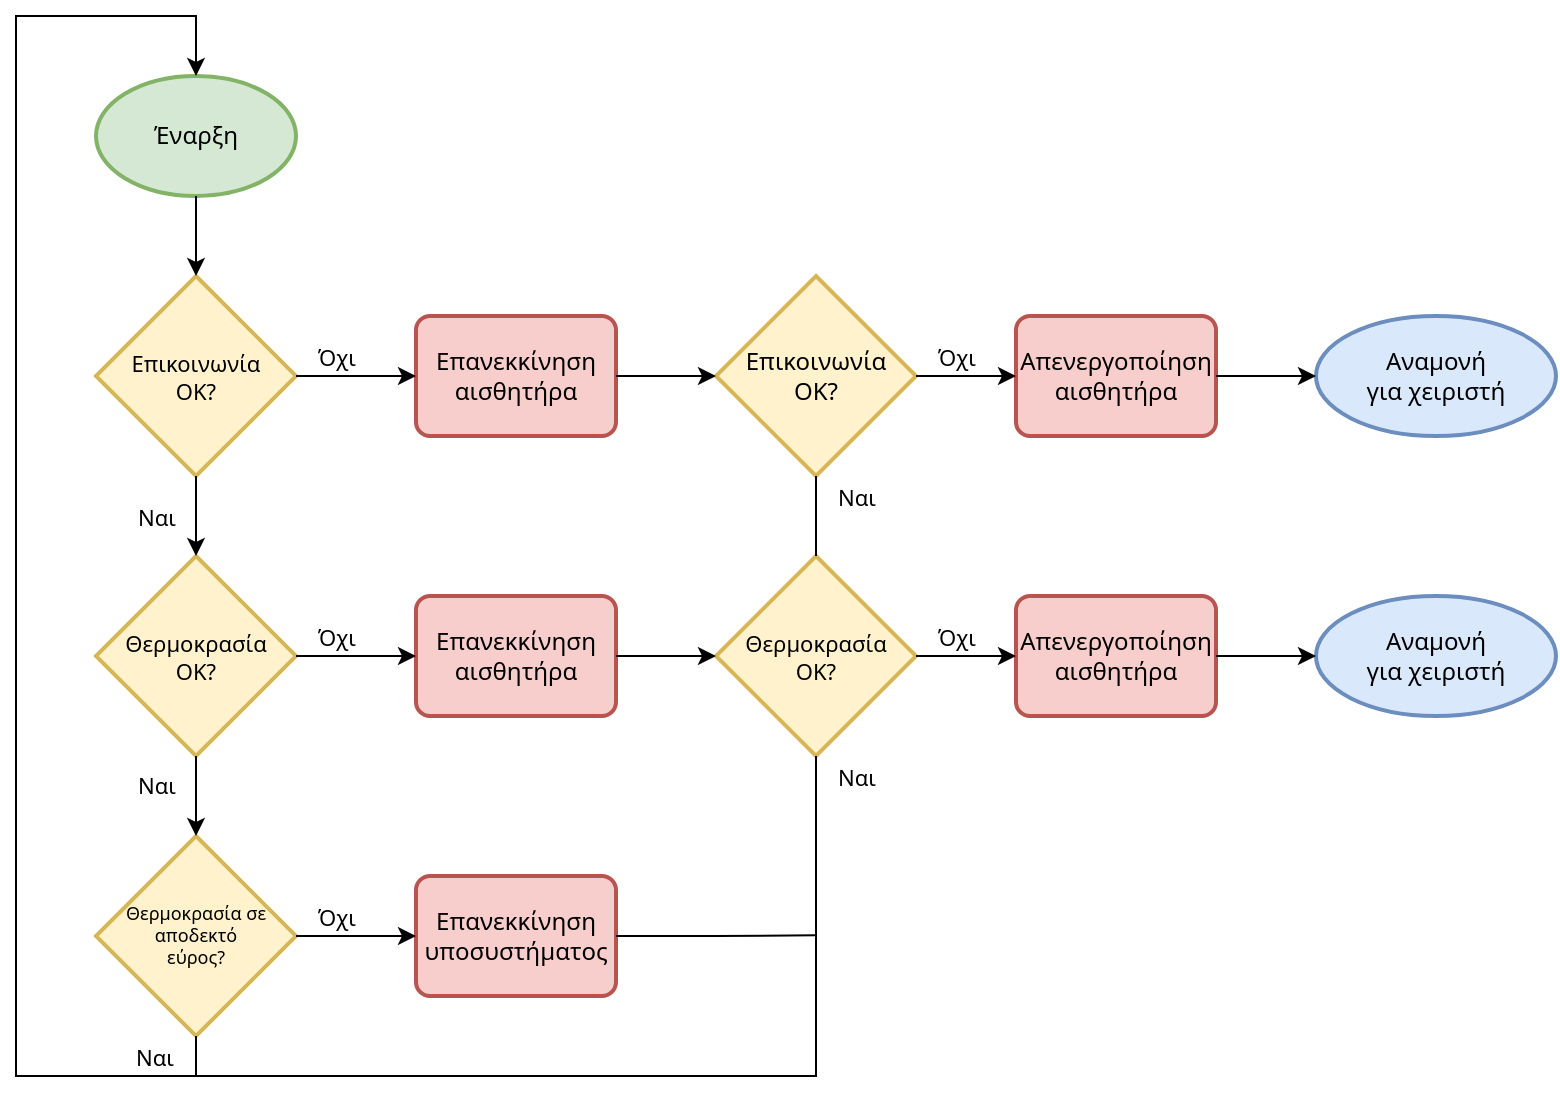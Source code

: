 <mxfile version="14.8.2" type="device"><diagram id="IAmYOdcqI4kbt2iMq_Tk" name="Page-1"><mxGraphModel dx="1422" dy="804" grid="1" gridSize="10" guides="1" tooltips="1" connect="1" arrows="1" fold="1" page="1" pageScale="1" pageWidth="1100" pageHeight="850" math="0" shadow="0"><root><mxCell id="0"/><mxCell id="1" parent="0"/><mxCell id="zwtsGuKqjNceqV6_tE_U-2" value="Έναρξη" style="strokeWidth=2;html=1;shape=mxgraph.flowchart.start_1;whiteSpace=wrap;fillColor=#d5e8d4;strokeColor=#82b366;fontFamily=Noto Sans;fontSource=https%3A%2F%2Ffonts.googleapis.com%2Fcss%3Ffamily%3DNoto%2BSans;" parent="1" vertex="1"><mxGeometry x="70" y="260" width="100" height="60" as="geometry"/></mxCell><mxCell id="zwtsGuKqjNceqV6_tE_U-3" value="&lt;div&gt;Επικοινωνία&lt;/div&gt;&lt;div&gt; OK?&lt;/div&gt;" style="strokeWidth=2;html=1;shape=mxgraph.flowchart.decision;whiteSpace=wrap;fontFamily=Noto Sans;fontSource=https%3A%2F%2Ffonts.googleapis.com%2Fcss%3Ffamily%3DNoto%2BSans;fontSize=11;fillColor=#fff2cc;strokeColor=#d6b656;" parent="1" vertex="1"><mxGeometry x="70" y="360" width="100" height="100" as="geometry"/></mxCell><mxCell id="zwtsGuKqjNceqV6_tE_U-5" value="&lt;div&gt;Επανεκκίνηση&lt;/div&gt;&lt;div&gt;αισθητήρα&lt;br&gt;&lt;/div&gt;" style="rounded=1;whiteSpace=wrap;html=1;absoluteArcSize=1;arcSize=14;strokeWidth=2;fontFamily=Noto Sans;fontSource=https%3A%2F%2Ffonts.googleapis.com%2Fcss%3Ffamily%3DNoto%2BSans;fillColor=#f8cecc;strokeColor=#b85450;" parent="1" vertex="1"><mxGeometry x="230" y="380" width="100" height="60" as="geometry"/></mxCell><mxCell id="zwtsGuKqjNceqV6_tE_U-8" value="&lt;div&gt;Επικοινωνία&lt;/div&gt;&lt;div&gt; OK?&lt;/div&gt;" style="strokeWidth=2;html=1;shape=mxgraph.flowchart.decision;whiteSpace=wrap;fontFamily=Noto Sans;fontSource=https%3A%2F%2Ffonts.googleapis.com%2Fcss%3Ffamily%3DNoto%2BSans;fillColor=#fff2cc;strokeColor=#d6b656;" parent="1" vertex="1"><mxGeometry x="380" y="360" width="100" height="100" as="geometry"/></mxCell><mxCell id="zwtsGuKqjNceqV6_tE_U-10" value="&lt;div&gt;Απενεργοποίηση&lt;/div&gt;&lt;div&gt;αισθητήρα&lt;br&gt;&lt;/div&gt;" style="rounded=1;whiteSpace=wrap;html=1;absoluteArcSize=1;arcSize=14;strokeWidth=2;fontFamily=Noto Sans;fontSource=https%3A%2F%2Ffonts.googleapis.com%2Fcss%3Ffamily%3DNoto%2BSans;fillColor=#f8cecc;strokeColor=#b85450;" parent="1" vertex="1"><mxGeometry x="530" y="380" width="100" height="60" as="geometry"/></mxCell><mxCell id="zwtsGuKqjNceqV6_tE_U-12" value="&lt;div&gt;Αναμονή&lt;/div&gt;&lt;div&gt;για χειριστή&lt;br&gt;&lt;/div&gt;" style="strokeWidth=2;html=1;shape=mxgraph.flowchart.start_1;whiteSpace=wrap;fontFamily=Noto Sans;fontSource=https%3A%2F%2Ffonts.googleapis.com%2Fcss%3Ffamily%3DNoto%2BSans;fillColor=#dae8fc;strokeColor=#6c8ebf;" parent="1" vertex="1"><mxGeometry x="680" y="380" width="120" height="60" as="geometry"/></mxCell><mxCell id="zwtsGuKqjNceqV6_tE_U-14" value="&lt;div style=&quot;font-size: 11px&quot;&gt;Θερμοκρασία&lt;/div&gt;&lt;div style=&quot;font-size: 11px&quot;&gt; OK?&lt;/div&gt;" style="strokeWidth=2;html=1;shape=mxgraph.flowchart.decision;whiteSpace=wrap;fontFamily=Noto Sans;fontSource=https%3A%2F%2Ffonts.googleapis.com%2Fcss%3Ffamily%3DNoto%2BSans;fontSize=11;fillColor=#fff2cc;strokeColor=#d6b656;" parent="1" vertex="1"><mxGeometry x="70" y="500" width="100" height="100" as="geometry"/></mxCell><mxCell id="zwtsGuKqjNceqV6_tE_U-17" value="&lt;div&gt;Επανεκκίνηση&lt;/div&gt;&lt;div&gt;αισθητήρα&lt;br&gt;&lt;/div&gt;" style="rounded=1;whiteSpace=wrap;html=1;absoluteArcSize=1;arcSize=14;strokeWidth=2;fontFamily=Noto Sans;fontSource=https%3A%2F%2Ffonts.googleapis.com%2Fcss%3Ffamily%3DNoto%2BSans;fillColor=#f8cecc;strokeColor=#b85450;" parent="1" vertex="1"><mxGeometry x="230" y="520" width="100" height="60" as="geometry"/></mxCell><mxCell id="zwtsGuKqjNceqV6_tE_U-19" value="&lt;div style=&quot;font-size: 11px&quot;&gt;Θερμοκρασία&lt;/div&gt;&lt;div style=&quot;font-size: 11px&quot;&gt; OK?&lt;/div&gt;" style="strokeWidth=2;html=1;shape=mxgraph.flowchart.decision;whiteSpace=wrap;fontFamily=Noto Sans;fontSource=https%3A%2F%2Ffonts.googleapis.com%2Fcss%3Ffamily%3DNoto%2BSans;fillColor=#fff2cc;strokeColor=#d6b656;" parent="1" vertex="1"><mxGeometry x="380" y="500" width="100" height="100" as="geometry"/></mxCell><mxCell id="zwtsGuKqjNceqV6_tE_U-21" value="&lt;div&gt;Απενεργοποίηση&lt;/div&gt;&lt;div&gt;αισθητήρα&lt;br&gt;&lt;/div&gt;" style="rounded=1;whiteSpace=wrap;html=1;absoluteArcSize=1;arcSize=14;strokeWidth=2;fontFamily=Noto Sans;fontSource=https%3A%2F%2Ffonts.googleapis.com%2Fcss%3Ffamily%3DNoto%2BSans;fillColor=#f8cecc;strokeColor=#b85450;" parent="1" vertex="1"><mxGeometry x="530" y="520" width="100" height="60" as="geometry"/></mxCell><mxCell id="zwtsGuKqjNceqV6_tE_U-22" value="&lt;div&gt;Αναμονή&lt;/div&gt;&lt;div&gt;για χειριστή&lt;br&gt;&lt;/div&gt;" style="strokeWidth=2;html=1;shape=mxgraph.flowchart.start_1;whiteSpace=wrap;fontFamily=Noto Sans;fontSource=https%3A%2F%2Ffonts.googleapis.com%2Fcss%3Ffamily%3DNoto%2BSans;fillColor=#dae8fc;strokeColor=#6c8ebf;" parent="1" vertex="1"><mxGeometry x="680" y="520" width="120" height="60" as="geometry"/></mxCell><mxCell id="zwtsGuKqjNceqV6_tE_U-24" value="&lt;div&gt;Θερμοκρασία σε&lt;/div&gt;&lt;div&gt;αποδεκτό&lt;/div&gt;&lt;div&gt;εύρος?&lt;br&gt;&lt;/div&gt;" style="strokeWidth=2;html=1;shape=mxgraph.flowchart.decision;whiteSpace=wrap;fontFamily=Noto Sans;fontSource=https%3A%2F%2Ffonts.googleapis.com%2Fcss%3Ffamily%3DNoto%2BSans;fontSize=9;fillColor=#fff2cc;strokeColor=#d6b656;" parent="1" vertex="1"><mxGeometry x="70" y="640" width="100" height="100" as="geometry"/></mxCell><mxCell id="zwtsGuKqjNceqV6_tE_U-26" value="&lt;div&gt;Επανεκκίνηση&lt;/div&gt;&lt;div&gt;υποσυστήματος&lt;br&gt;&lt;/div&gt;" style="rounded=1;whiteSpace=wrap;html=1;absoluteArcSize=1;arcSize=14;strokeWidth=2;fontFamily=Noto Sans;fontSource=https%3A%2F%2Ffonts.googleapis.com%2Fcss%3Ffamily%3DNoto%2BSans;fillColor=#f8cecc;strokeColor=#b85450;" parent="1" vertex="1"><mxGeometry x="230" y="660" width="100" height="60" as="geometry"/></mxCell><mxCell id="zwtsGuKqjNceqV6_tE_U-4" style="edgeStyle=orthogonalEdgeStyle;rounded=0;orthogonalLoop=1;jettySize=auto;html=1;exitX=0.5;exitY=1;exitDx=0;exitDy=0;exitPerimeter=0;entryX=0.5;entryY=0;entryDx=0;entryDy=0;entryPerimeter=0;fontFamily=Noto Sans;fontSource=https%3A%2F%2Ffonts.googleapis.com%2Fcss%3Ffamily%3DNoto%2BSans;" parent="1" source="zwtsGuKqjNceqV6_tE_U-2" target="zwtsGuKqjNceqV6_tE_U-3" edge="1"><mxGeometry relative="1" as="geometry"/></mxCell><mxCell id="zwtsGuKqjNceqV6_tE_U-6" value="Όχι" style="edgeStyle=orthogonalEdgeStyle;rounded=0;orthogonalLoop=1;jettySize=auto;html=1;exitX=1;exitY=0.5;exitDx=0;exitDy=0;exitPerimeter=0;entryX=0;entryY=0.5;entryDx=0;entryDy=0;fontFamily=Noto Sans;fontSource=https%3A%2F%2Ffonts.googleapis.com%2Fcss%3Ffamily%3DNoto%2BSans;" parent="1" source="zwtsGuKqjNceqV6_tE_U-3" target="zwtsGuKqjNceqV6_tE_U-5" edge="1"><mxGeometry x="-0.333" y="10" relative="1" as="geometry"><mxPoint as="offset"/></mxGeometry></mxCell><mxCell id="zwtsGuKqjNceqV6_tE_U-15" value="Ναι" style="edgeStyle=orthogonalEdgeStyle;rounded=0;orthogonalLoop=1;jettySize=auto;html=1;exitX=0.5;exitY=1;exitDx=0;exitDy=0;exitPerimeter=0;entryX=0.5;entryY=0;entryDx=0;entryDy=0;entryPerimeter=0;fontFamily=Noto Sans;fontSource=https%3A%2F%2Ffonts.googleapis.com%2Fcss%3Ffamily%3DNoto%2BSans;" parent="1" source="zwtsGuKqjNceqV6_tE_U-3" target="zwtsGuKqjNceqV6_tE_U-14" edge="1"><mxGeometry y="-20" relative="1" as="geometry"><mxPoint as="offset"/></mxGeometry></mxCell><mxCell id="zwtsGuKqjNceqV6_tE_U-9" style="edgeStyle=orthogonalEdgeStyle;rounded=0;orthogonalLoop=1;jettySize=auto;html=1;exitX=1;exitY=0.5;exitDx=0;exitDy=0;entryX=0;entryY=0.5;entryDx=0;entryDy=0;entryPerimeter=0;fontFamily=Noto Sans;fontSource=https%3A%2F%2Ffonts.googleapis.com%2Fcss%3Ffamily%3DNoto%2BSans;" parent="1" source="zwtsGuKqjNceqV6_tE_U-5" target="zwtsGuKqjNceqV6_tE_U-8" edge="1"><mxGeometry relative="1" as="geometry"/></mxCell><mxCell id="zwtsGuKqjNceqV6_tE_U-11" value="Όχι" style="edgeStyle=orthogonalEdgeStyle;rounded=0;orthogonalLoop=1;jettySize=auto;html=1;exitX=1;exitY=0.5;exitDx=0;exitDy=0;exitPerimeter=0;entryX=0;entryY=0.5;entryDx=0;entryDy=0;fontFamily=Noto Sans;fontSource=https%3A%2F%2Ffonts.googleapis.com%2Fcss%3Ffamily%3DNoto%2BSans;" parent="1" source="zwtsGuKqjNceqV6_tE_U-8" target="zwtsGuKqjNceqV6_tE_U-10" edge="1"><mxGeometry x="-0.2" y="10" relative="1" as="geometry"><mxPoint as="offset"/></mxGeometry></mxCell><mxCell id="zwtsGuKqjNceqV6_tE_U-33" value="Ναι" style="edgeStyle=orthogonalEdgeStyle;rounded=0;orthogonalLoop=1;jettySize=auto;html=1;exitX=0.5;exitY=1;exitDx=0;exitDy=0;exitPerimeter=0;endArrow=none;endFill=0;fontFamily=Noto Sans;fontSource=https%3A%2F%2Ffonts.googleapis.com%2Fcss%3Ffamily%3DNoto%2BSans;" parent="1" source="zwtsGuKqjNceqV6_tE_U-8" target="zwtsGuKqjNceqV6_tE_U-19" edge="1"><mxGeometry x="-0.5" y="20" relative="1" as="geometry"><mxPoint as="offset"/></mxGeometry></mxCell><mxCell id="zwtsGuKqjNceqV6_tE_U-13" style="edgeStyle=orthogonalEdgeStyle;rounded=0;orthogonalLoop=1;jettySize=auto;html=1;exitX=1;exitY=0.5;exitDx=0;exitDy=0;fontFamily=Noto Sans;fontSource=https%3A%2F%2Ffonts.googleapis.com%2Fcss%3Ffamily%3DNoto%2BSans;" parent="1" source="zwtsGuKqjNceqV6_tE_U-10" target="zwtsGuKqjNceqV6_tE_U-12" edge="1"><mxGeometry relative="1" as="geometry"/></mxCell><mxCell id="zwtsGuKqjNceqV6_tE_U-23" value="Όχι" style="edgeStyle=orthogonalEdgeStyle;rounded=0;orthogonalLoop=1;jettySize=auto;html=1;exitX=1;exitY=0.5;exitDx=0;exitDy=0;exitPerimeter=0;entryX=0;entryY=0.5;entryDx=0;entryDy=0;fontFamily=Noto Sans;fontSource=https%3A%2F%2Ffonts.googleapis.com%2Fcss%3Ffamily%3DNoto%2BSans;" parent="1" source="zwtsGuKqjNceqV6_tE_U-14" target="zwtsGuKqjNceqV6_tE_U-17" edge="1"><mxGeometry x="-0.333" y="10" relative="1" as="geometry"><mxPoint as="offset"/></mxGeometry></mxCell><mxCell id="zwtsGuKqjNceqV6_tE_U-25" value="Ναι" style="edgeStyle=orthogonalEdgeStyle;rounded=0;orthogonalLoop=1;jettySize=auto;html=1;exitX=0.5;exitY=1;exitDx=0;exitDy=0;exitPerimeter=0;entryX=0.5;entryY=0;entryDx=0;entryDy=0;entryPerimeter=0;fontFamily=Noto Sans;fontSource=https%3A%2F%2Ffonts.googleapis.com%2Fcss%3Ffamily%3DNoto%2BSans;" parent="1" source="zwtsGuKqjNceqV6_tE_U-14" target="zwtsGuKqjNceqV6_tE_U-24" edge="1"><mxGeometry x="-0.333" y="-20" relative="1" as="geometry"><mxPoint as="offset"/></mxGeometry></mxCell><mxCell id="zwtsGuKqjNceqV6_tE_U-16" style="edgeStyle=orthogonalEdgeStyle;rounded=0;orthogonalLoop=1;jettySize=auto;html=1;exitX=1;exitY=0.5;exitDx=0;exitDy=0;entryX=0;entryY=0.5;entryDx=0;entryDy=0;entryPerimeter=0;fontFamily=Noto Sans;fontSource=https%3A%2F%2Ffonts.googleapis.com%2Fcss%3Ffamily%3DNoto%2BSans;" parent="1" source="zwtsGuKqjNceqV6_tE_U-17" target="zwtsGuKqjNceqV6_tE_U-19" edge="1"><mxGeometry relative="1" as="geometry"/></mxCell><mxCell id="zwtsGuKqjNceqV6_tE_U-18" value="Όχι" style="edgeStyle=orthogonalEdgeStyle;rounded=0;orthogonalLoop=1;jettySize=auto;html=1;exitX=1;exitY=0.5;exitDx=0;exitDy=0;exitPerimeter=0;entryX=0;entryY=0.5;entryDx=0;entryDy=0;fontFamily=Noto Sans;fontSource=https%3A%2F%2Ffonts.googleapis.com%2Fcss%3Ffamily%3DNoto%2BSans;" parent="1" source="zwtsGuKqjNceqV6_tE_U-19" target="zwtsGuKqjNceqV6_tE_U-21" edge="1"><mxGeometry x="-0.2" y="10" relative="1" as="geometry"><mxPoint as="offset"/></mxGeometry></mxCell><mxCell id="zwtsGuKqjNceqV6_tE_U-36" value="Ναι" style="edgeStyle=orthogonalEdgeStyle;rounded=0;orthogonalLoop=1;jettySize=auto;html=1;exitX=0.5;exitY=1;exitDx=0;exitDy=0;exitPerimeter=0;fontFamily=Noto Sans;fontSource=https%3A%2F%2Ffonts.googleapis.com%2Fcss%3Ffamily%3DNoto%2BSans;fontSize=11;endArrow=none;endFill=0;" parent="1" source="zwtsGuKqjNceqV6_tE_U-19" edge="1"><mxGeometry x="-0.933" y="20" relative="1" as="geometry"><mxPoint x="290" y="760.0" as="targetPoint"/><Array as="points"><mxPoint x="430" y="760"/></Array><mxPoint as="offset"/></mxGeometry></mxCell><mxCell id="zwtsGuKqjNceqV6_tE_U-20" style="edgeStyle=orthogonalEdgeStyle;rounded=0;orthogonalLoop=1;jettySize=auto;html=1;exitX=1;exitY=0.5;exitDx=0;exitDy=0;fontFamily=Noto Sans;fontSource=https%3A%2F%2Ffonts.googleapis.com%2Fcss%3Ffamily%3DNoto%2BSans;" parent="1" source="zwtsGuKqjNceqV6_tE_U-21" target="zwtsGuKqjNceqV6_tE_U-22" edge="1"><mxGeometry relative="1" as="geometry"/></mxCell><mxCell id="zwtsGuKqjNceqV6_tE_U-27" value="Όχι" style="edgeStyle=orthogonalEdgeStyle;rounded=0;orthogonalLoop=1;jettySize=auto;html=1;exitX=1;exitY=0.5;exitDx=0;exitDy=0;exitPerimeter=0;entryX=0;entryY=0.5;entryDx=0;entryDy=0;fontFamily=Noto Sans;fontSource=https%3A%2F%2Ffonts.googleapis.com%2Fcss%3Ffamily%3DNoto%2BSans;" parent="1" source="zwtsGuKqjNceqV6_tE_U-24" target="zwtsGuKqjNceqV6_tE_U-26" edge="1"><mxGeometry x="-0.333" y="10" relative="1" as="geometry"><mxPoint as="offset"/></mxGeometry></mxCell><mxCell id="zwtsGuKqjNceqV6_tE_U-28" value="Ναι" style="edgeStyle=orthogonalEdgeStyle;rounded=0;orthogonalLoop=1;jettySize=auto;html=1;exitX=0.5;exitY=1;exitDx=0;exitDy=0;exitPerimeter=0;entryX=0.5;entryY=0;entryDx=0;entryDy=0;entryPerimeter=0;fontFamily=Noto Sans;fontSource=https%3A%2F%2Ffonts.googleapis.com%2Fcss%3Ffamily%3DNoto%2BSans;" parent="1" source="zwtsGuKqjNceqV6_tE_U-24" target="zwtsGuKqjNceqV6_tE_U-2" edge="1"><mxGeometry x="-0.892" y="-10" relative="1" as="geometry"><Array as="points"><mxPoint x="120" y="760"/><mxPoint x="30" y="760"/><mxPoint x="30" y="230"/><mxPoint x="120" y="230"/></Array><mxPoint as="offset"/></mxGeometry></mxCell><mxCell id="zwtsGuKqjNceqV6_tE_U-34" style="edgeStyle=orthogonalEdgeStyle;rounded=0;orthogonalLoop=1;jettySize=auto;html=1;fontFamily=Noto Sans;fontSource=https%3A%2F%2Ffonts.googleapis.com%2Fcss%3Ffamily%3DNoto%2BSans;fontSize=11;endArrow=none;endFill=0;" parent="1" edge="1"><mxGeometry relative="1" as="geometry"><mxPoint x="120" y="760" as="targetPoint"/><mxPoint x="290" y="760" as="sourcePoint"/><Array as="points"><mxPoint x="280" y="760"/></Array></mxGeometry></mxCell><mxCell id="zwtsGuKqjNceqV6_tE_U-37" style="edgeStyle=orthogonalEdgeStyle;rounded=0;orthogonalLoop=1;jettySize=auto;html=1;exitX=1;exitY=0.5;exitDx=0;exitDy=0;fontFamily=Noto Sans;fontSource=https%3A%2F%2Ffonts.googleapis.com%2Fcss%3Ffamily%3DNoto%2BSans;fontSize=11;endArrow=none;endFill=0;" parent="1" source="zwtsGuKqjNceqV6_tE_U-26" edge="1"><mxGeometry relative="1" as="geometry"><mxPoint x="430" y="689.667" as="targetPoint"/></mxGeometry></mxCell></root></mxGraphModel></diagram></mxfile>